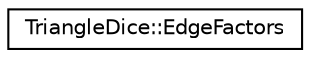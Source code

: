 digraph G
{
  edge [fontname="Helvetica",fontsize="10",labelfontname="Helvetica",labelfontsize="10"];
  node [fontname="Helvetica",fontsize="10",shape=record];
  rankdir=LR;
  Node1 [label="TriangleDice::EdgeFactors",height=0.2,width=0.4,color="black", fillcolor="white", style="filled",URL="$dd/d60/structTriangleDice_1_1EdgeFactors.html"];
}
